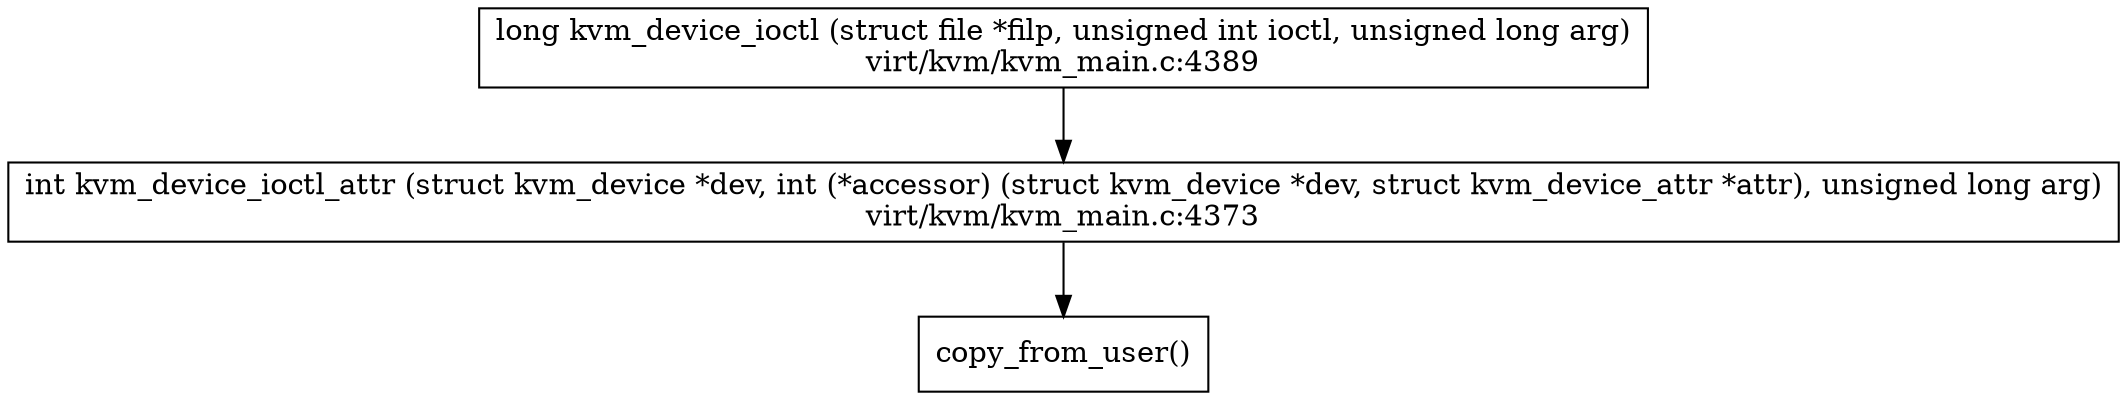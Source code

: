 // subgraph node: kvm_device_ioctl
// subgraph edge: kvm_device_ioctl->kvm_device_ioctl_attr
// subgraph node: kvm_device_ioctl_attr
// subgraph edge: kvm_device_ioctl_attr->copy_from_user
// subgraph node: copy_from_user
digraph gvpr_result {
	node [shape=box];
	kvm_device_ioctl	[label="long kvm_device_ioctl (struct file *filp, unsigned int ioctl, unsigned long arg)
virt/kvm/kvm_main.c:4389"];
	kvm_device_ioctl_attr	[label="int kvm_device_ioctl_attr (struct kvm_device *dev, int (*accessor) (struct kvm_device *dev, struct kvm_device_attr *attr), unsigned \
long arg)
virt/kvm/kvm_main.c:4373"];
	kvm_device_ioctl -> kvm_device_ioctl_attr;
	copy_from_user	[label="copy_from_user()"];
	kvm_device_ioctl_attr -> copy_from_user;
}
